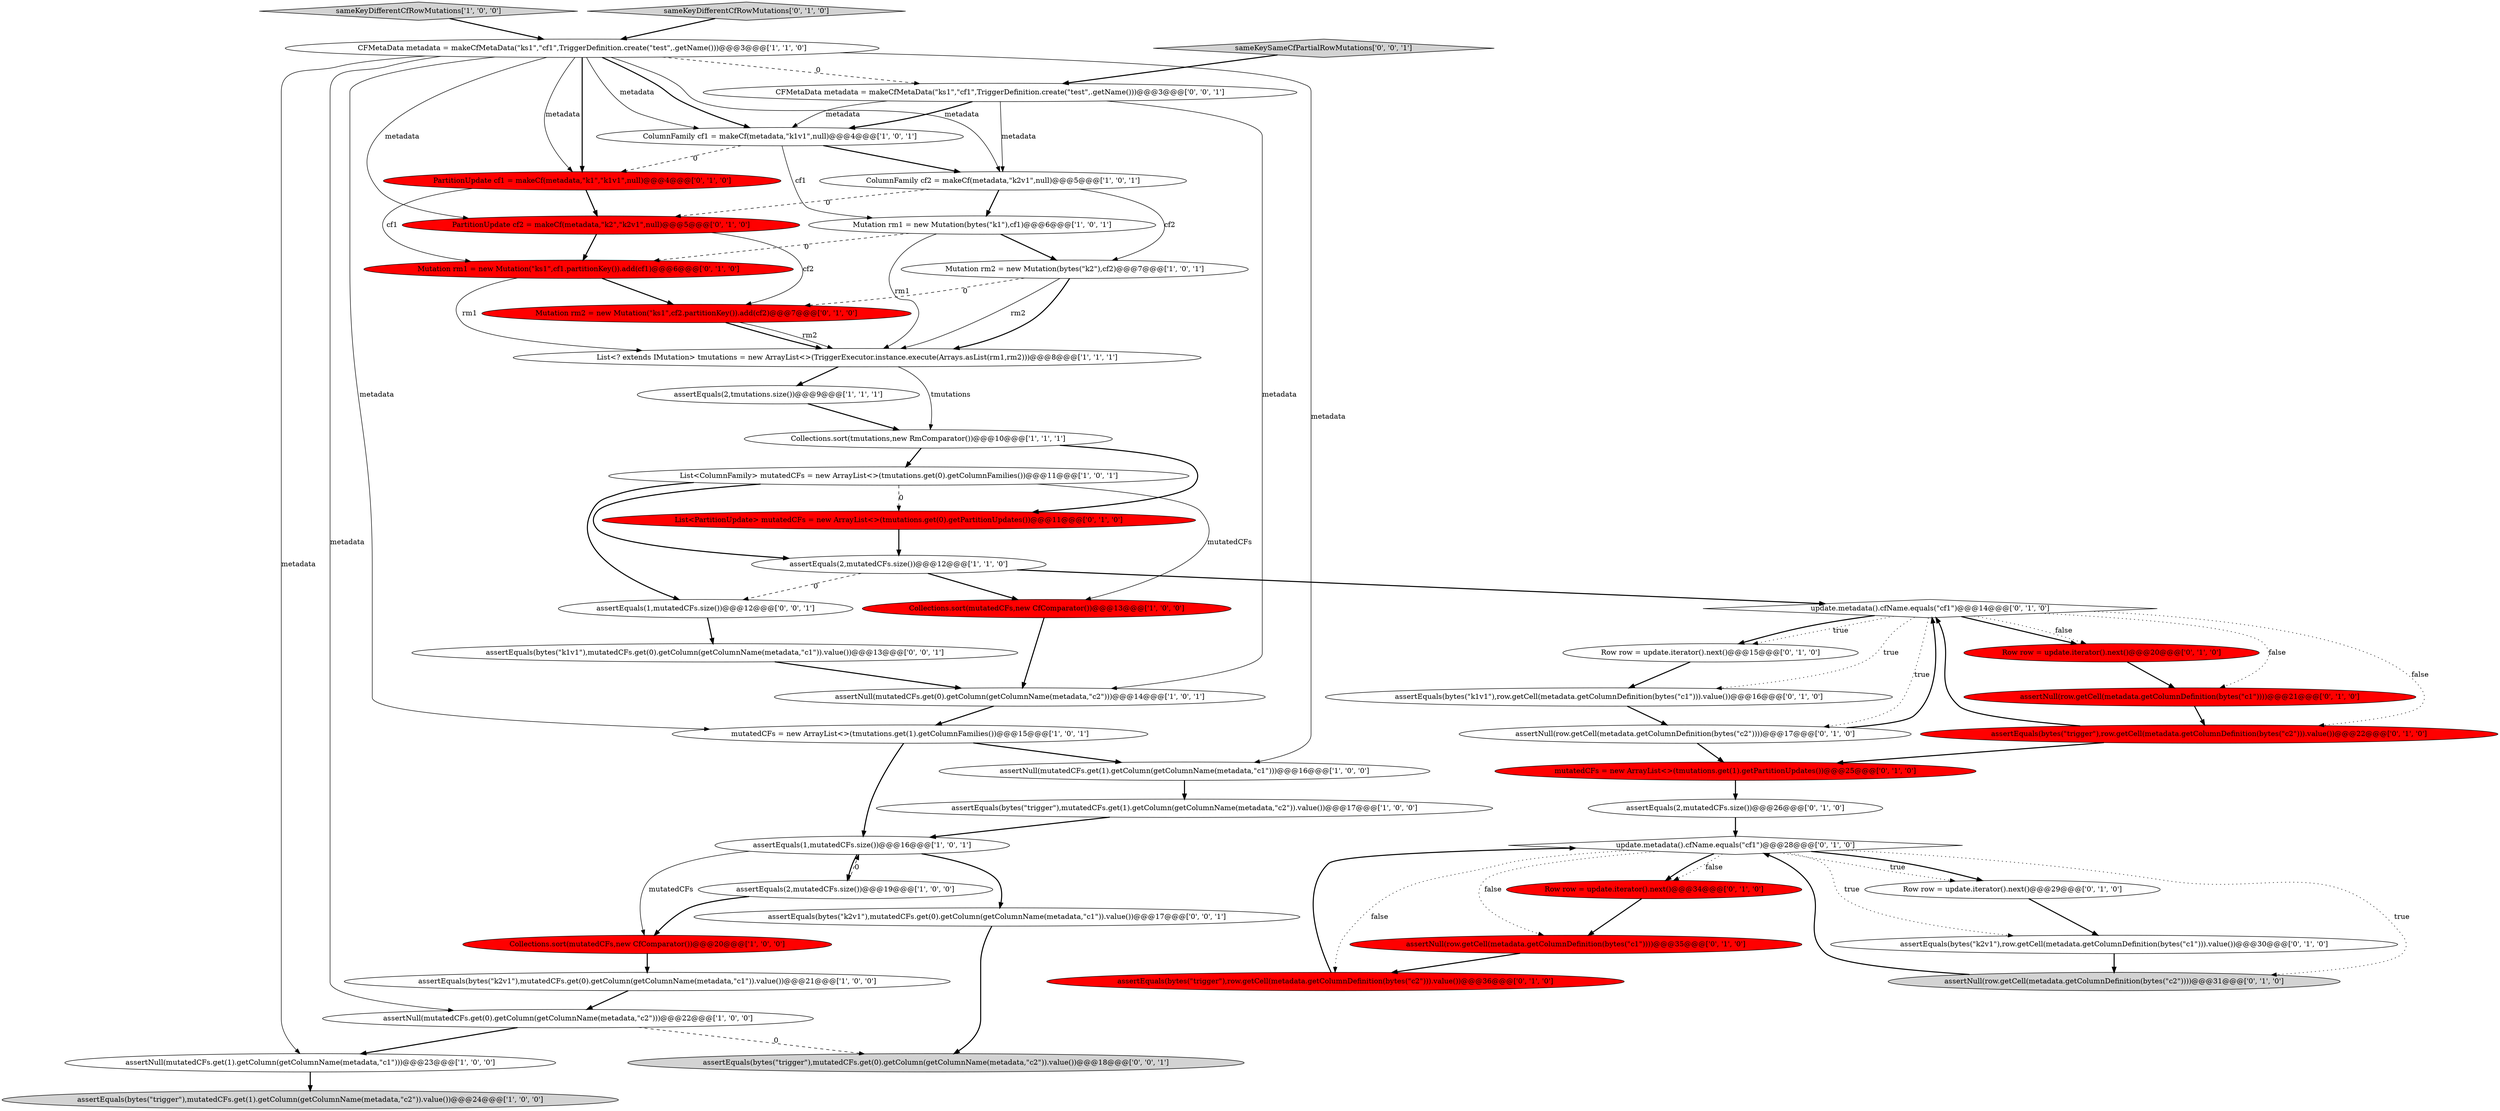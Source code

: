 digraph {
9 [style = filled, label = "CFMetaData metadata = makeCfMetaData(\"ks1\",\"cf1\",TriggerDefinition.create(\"test\",.getName()))@@@3@@@['1', '1', '0']", fillcolor = white, shape = ellipse image = "AAA0AAABBB1BBB"];
12 [style = filled, label = "Mutation rm1 = new Mutation(bytes(\"k1\"),cf1)@@@6@@@['1', '0', '1']", fillcolor = white, shape = ellipse image = "AAA0AAABBB1BBB"];
20 [style = filled, label = "ColumnFamily cf2 = makeCf(metadata,\"k2v1\",null)@@@5@@@['1', '0', '1']", fillcolor = white, shape = ellipse image = "AAA0AAABBB1BBB"];
35 [style = filled, label = "assertEquals(2,mutatedCFs.size())@@@26@@@['0', '1', '0']", fillcolor = white, shape = ellipse image = "AAA0AAABBB2BBB"];
7 [style = filled, label = "Collections.sort(mutatedCFs,new CfComparator())@@@13@@@['1', '0', '0']", fillcolor = red, shape = ellipse image = "AAA1AAABBB1BBB"];
13 [style = filled, label = "assertNull(mutatedCFs.get(0).getColumn(getColumnName(metadata,\"c2\")))@@@14@@@['1', '0', '1']", fillcolor = white, shape = ellipse image = "AAA0AAABBB1BBB"];
29 [style = filled, label = "assertNull(row.getCell(metadata.getColumnDefinition(bytes(\"c1\"))))@@@35@@@['0', '1', '0']", fillcolor = red, shape = ellipse image = "AAA1AAABBB2BBB"];
30 [style = filled, label = "PartitionUpdate cf2 = makeCf(metadata,\"k2\",\"k2v1\",null)@@@5@@@['0', '1', '0']", fillcolor = red, shape = ellipse image = "AAA1AAABBB2BBB"];
42 [style = filled, label = "assertNull(row.getCell(metadata.getColumnDefinition(bytes(\"c2\"))))@@@31@@@['0', '1', '0']", fillcolor = lightgray, shape = ellipse image = "AAA0AAABBB2BBB"];
34 [style = filled, label = "assertNull(row.getCell(metadata.getColumnDefinition(bytes(\"c2\"))))@@@17@@@['0', '1', '0']", fillcolor = white, shape = ellipse image = "AAA0AAABBB2BBB"];
50 [style = filled, label = "assertEquals(bytes(\"k1v1\"),mutatedCFs.get(0).getColumn(getColumnName(metadata,\"c1\")).value())@@@13@@@['0', '0', '1']", fillcolor = white, shape = ellipse image = "AAA0AAABBB3BBB"];
1 [style = filled, label = "sameKeyDifferentCfRowMutations['1', '0', '0']", fillcolor = lightgray, shape = diamond image = "AAA0AAABBB1BBB"];
0 [style = filled, label = "assertEquals(bytes(\"k2v1\"),mutatedCFs.get(0).getColumn(getColumnName(metadata,\"c1\")).value())@@@21@@@['1', '0', '0']", fillcolor = white, shape = ellipse image = "AAA0AAABBB1BBB"];
22 [style = filled, label = "assertNull(mutatedCFs.get(1).getColumn(getColumnName(metadata,\"c1\")))@@@23@@@['1', '0', '0']", fillcolor = white, shape = ellipse image = "AAA0AAABBB1BBB"];
3 [style = filled, label = "List<ColumnFamily> mutatedCFs = new ArrayList<>(tmutations.get(0).getColumnFamilies())@@@11@@@['1', '0', '1']", fillcolor = white, shape = ellipse image = "AAA0AAABBB1BBB"];
33 [style = filled, label = "Mutation rm2 = new Mutation(\"ks1\",cf2.partitionKey()).add(cf2)@@@7@@@['0', '1', '0']", fillcolor = red, shape = ellipse image = "AAA1AAABBB2BBB"];
16 [style = filled, label = "assertNull(mutatedCFs.get(0).getColumn(getColumnName(metadata,\"c2\")))@@@22@@@['1', '0', '0']", fillcolor = white, shape = ellipse image = "AAA0AAABBB1BBB"];
41 [style = filled, label = "assertEquals(bytes(\"k2v1\"),row.getCell(metadata.getColumnDefinition(bytes(\"c1\"))).value())@@@30@@@['0', '1', '0']", fillcolor = white, shape = ellipse image = "AAA0AAABBB2BBB"];
8 [style = filled, label = "Collections.sort(mutatedCFs,new CfComparator())@@@20@@@['1', '0', '0']", fillcolor = red, shape = ellipse image = "AAA1AAABBB1BBB"];
40 [style = filled, label = "PartitionUpdate cf1 = makeCf(metadata,\"k1\",\"k1v1\",null)@@@4@@@['0', '1', '0']", fillcolor = red, shape = ellipse image = "AAA1AAABBB2BBB"];
4 [style = filled, label = "ColumnFamily cf1 = makeCf(metadata,\"k1v1\",null)@@@4@@@['1', '0', '1']", fillcolor = white, shape = ellipse image = "AAA0AAABBB1BBB"];
48 [style = filled, label = "sameKeySameCfPartialRowMutations['0', '0', '1']", fillcolor = lightgray, shape = diamond image = "AAA0AAABBB3BBB"];
43 [style = filled, label = "sameKeyDifferentCfRowMutations['0', '1', '0']", fillcolor = lightgray, shape = diamond image = "AAA0AAABBB2BBB"];
14 [style = filled, label = "assertEquals(2,mutatedCFs.size())@@@12@@@['1', '1', '0']", fillcolor = white, shape = ellipse image = "AAA0AAABBB1BBB"];
19 [style = filled, label = "Mutation rm2 = new Mutation(bytes(\"k2\"),cf2)@@@7@@@['1', '0', '1']", fillcolor = white, shape = ellipse image = "AAA0AAABBB1BBB"];
49 [style = filled, label = "assertEquals(1,mutatedCFs.size())@@@12@@@['0', '0', '1']", fillcolor = white, shape = ellipse image = "AAA0AAABBB3BBB"];
38 [style = filled, label = "assertNull(row.getCell(metadata.getColumnDefinition(bytes(\"c1\"))))@@@21@@@['0', '1', '0']", fillcolor = red, shape = ellipse image = "AAA1AAABBB2BBB"];
21 [style = filled, label = "assertEquals(bytes(\"trigger\"),mutatedCFs.get(1).getColumn(getColumnName(metadata,\"c2\")).value())@@@24@@@['1', '0', '0']", fillcolor = lightgray, shape = ellipse image = "AAA0AAABBB1BBB"];
26 [style = filled, label = "update.metadata().cfName.equals(\"cf1\")@@@14@@@['0', '1', '0']", fillcolor = white, shape = diamond image = "AAA0AAABBB2BBB"];
37 [style = filled, label = "mutatedCFs = new ArrayList<>(tmutations.get(1).getPartitionUpdates())@@@25@@@['0', '1', '0']", fillcolor = red, shape = ellipse image = "AAA1AAABBB2BBB"];
18 [style = filled, label = "List<? extends IMutation> tmutations = new ArrayList<>(TriggerExecutor.instance.execute(Arrays.asList(rm1,rm2)))@@@8@@@['1', '1', '1']", fillcolor = white, shape = ellipse image = "AAA0AAABBB1BBB"];
32 [style = filled, label = "update.metadata().cfName.equals(\"cf1\")@@@28@@@['0', '1', '0']", fillcolor = white, shape = diamond image = "AAA0AAABBB2BBB"];
46 [style = filled, label = "assertEquals(bytes(\"trigger\"),mutatedCFs.get(0).getColumn(getColumnName(metadata,\"c2\")).value())@@@18@@@['0', '0', '1']", fillcolor = lightgray, shape = ellipse image = "AAA0AAABBB3BBB"];
15 [style = filled, label = "assertEquals(2,tmutations.size())@@@9@@@['1', '1', '1']", fillcolor = white, shape = ellipse image = "AAA0AAABBB1BBB"];
24 [style = filled, label = "assertEquals(bytes(\"k1v1\"),row.getCell(metadata.getColumnDefinition(bytes(\"c1\"))).value())@@@16@@@['0', '1', '0']", fillcolor = white, shape = ellipse image = "AAA0AAABBB2BBB"];
45 [style = filled, label = "assertEquals(bytes(\"k2v1\"),mutatedCFs.get(0).getColumn(getColumnName(metadata,\"c1\")).value())@@@17@@@['0', '0', '1']", fillcolor = white, shape = ellipse image = "AAA0AAABBB3BBB"];
23 [style = filled, label = "Mutation rm1 = new Mutation(\"ks1\",cf1.partitionKey()).add(cf1)@@@6@@@['0', '1', '0']", fillcolor = red, shape = ellipse image = "AAA1AAABBB2BBB"];
6 [style = filled, label = "assertEquals(bytes(\"trigger\"),mutatedCFs.get(1).getColumn(getColumnName(metadata,\"c2\")).value())@@@17@@@['1', '0', '0']", fillcolor = white, shape = ellipse image = "AAA0AAABBB1BBB"];
5 [style = filled, label = "assertEquals(2,mutatedCFs.size())@@@19@@@['1', '0', '0']", fillcolor = white, shape = ellipse image = "AAA0AAABBB1BBB"];
2 [style = filled, label = "Collections.sort(tmutations,new RmComparator())@@@10@@@['1', '1', '1']", fillcolor = white, shape = ellipse image = "AAA0AAABBB1BBB"];
36 [style = filled, label = "Row row = update.iterator().next()@@@34@@@['0', '1', '0']", fillcolor = red, shape = ellipse image = "AAA1AAABBB2BBB"];
31 [style = filled, label = "assertEquals(bytes(\"trigger\"),row.getCell(metadata.getColumnDefinition(bytes(\"c2\"))).value())@@@22@@@['0', '1', '0']", fillcolor = red, shape = ellipse image = "AAA1AAABBB2BBB"];
47 [style = filled, label = "CFMetaData metadata = makeCfMetaData(\"ks1\",\"cf1\",TriggerDefinition.create(\"test\",.getName()))@@@3@@@['0', '0', '1']", fillcolor = white, shape = ellipse image = "AAA0AAABBB3BBB"];
11 [style = filled, label = "mutatedCFs = new ArrayList<>(tmutations.get(1).getColumnFamilies())@@@15@@@['1', '0', '1']", fillcolor = white, shape = ellipse image = "AAA0AAABBB1BBB"];
27 [style = filled, label = "Row row = update.iterator().next()@@@20@@@['0', '1', '0']", fillcolor = red, shape = ellipse image = "AAA1AAABBB2BBB"];
39 [style = filled, label = "Row row = update.iterator().next()@@@29@@@['0', '1', '0']", fillcolor = white, shape = ellipse image = "AAA0AAABBB2BBB"];
28 [style = filled, label = "Row row = update.iterator().next()@@@15@@@['0', '1', '0']", fillcolor = white, shape = ellipse image = "AAA0AAABBB2BBB"];
17 [style = filled, label = "assertEquals(1,mutatedCFs.size())@@@16@@@['1', '0', '1']", fillcolor = white, shape = ellipse image = "AAA0AAABBB1BBB"];
25 [style = filled, label = "List<PartitionUpdate> mutatedCFs = new ArrayList<>(tmutations.get(0).getPartitionUpdates())@@@11@@@['0', '1', '0']", fillcolor = red, shape = ellipse image = "AAA1AAABBB2BBB"];
10 [style = filled, label = "assertNull(mutatedCFs.get(1).getColumn(getColumnName(metadata,\"c1\")))@@@16@@@['1', '0', '0']", fillcolor = white, shape = ellipse image = "AAA0AAABBB1BBB"];
44 [style = filled, label = "assertEquals(bytes(\"trigger\"),row.getCell(metadata.getColumnDefinition(bytes(\"c2\"))).value())@@@36@@@['0', '1', '0']", fillcolor = red, shape = ellipse image = "AAA1AAABBB2BBB"];
19->18 [style = solid, label="rm2"];
31->37 [style = bold, label=""];
27->38 [style = bold, label=""];
26->31 [style = dotted, label="false"];
36->29 [style = bold, label=""];
47->13 [style = solid, label="metadata"];
9->22 [style = solid, label="metadata"];
4->12 [style = solid, label="cf1"];
24->34 [style = bold, label=""];
9->4 [style = solid, label="metadata"];
17->45 [style = bold, label=""];
25->14 [style = bold, label=""];
38->31 [style = bold, label=""];
40->23 [style = solid, label="cf1"];
30->33 [style = solid, label="cf2"];
14->7 [style = bold, label=""];
8->0 [style = bold, label=""];
32->42 [style = dotted, label="true"];
23->33 [style = bold, label=""];
32->29 [style = dotted, label="false"];
33->18 [style = bold, label=""];
34->26 [style = bold, label=""];
26->28 [style = dotted, label="true"];
26->24 [style = dotted, label="true"];
29->44 [style = bold, label=""];
26->28 [style = bold, label=""];
2->25 [style = bold, label=""];
41->42 [style = bold, label=""];
9->40 [style = bold, label=""];
33->18 [style = solid, label="rm2"];
17->5 [style = bold, label=""];
19->18 [style = bold, label=""];
18->2 [style = solid, label="tmutations"];
18->15 [style = bold, label=""];
9->10 [style = solid, label="metadata"];
13->11 [style = bold, label=""];
9->40 [style = solid, label="metadata"];
9->11 [style = solid, label="metadata"];
26->27 [style = bold, label=""];
26->38 [style = dotted, label="false"];
9->20 [style = solid, label="metadata"];
44->32 [style = bold, label=""];
42->32 [style = bold, label=""];
28->24 [style = bold, label=""];
20->19 [style = solid, label="cf2"];
32->36 [style = bold, label=""];
39->41 [style = bold, label=""];
11->17 [style = bold, label=""];
45->46 [style = bold, label=""];
6->17 [style = bold, label=""];
0->16 [style = bold, label=""];
12->23 [style = dashed, label="0"];
32->36 [style = dotted, label="false"];
2->3 [style = bold, label=""];
35->32 [style = bold, label=""];
9->30 [style = solid, label="metadata"];
50->13 [style = bold, label=""];
43->9 [style = bold, label=""];
10->6 [style = bold, label=""];
1->9 [style = bold, label=""];
49->50 [style = bold, label=""];
31->26 [style = bold, label=""];
5->17 [style = dashed, label="0"];
11->10 [style = bold, label=""];
20->30 [style = dashed, label="0"];
4->20 [style = bold, label=""];
40->30 [style = bold, label=""];
32->39 [style = bold, label=""];
37->35 [style = bold, label=""];
47->4 [style = solid, label="metadata"];
7->13 [style = bold, label=""];
5->8 [style = bold, label=""];
15->2 [style = bold, label=""];
47->20 [style = solid, label="metadata"];
32->41 [style = dotted, label="true"];
23->18 [style = solid, label="rm1"];
32->39 [style = dotted, label="true"];
32->44 [style = dotted, label="false"];
17->8 [style = solid, label="mutatedCFs"];
26->34 [style = dotted, label="true"];
12->18 [style = solid, label="rm1"];
9->4 [style = bold, label=""];
3->14 [style = bold, label=""];
3->7 [style = solid, label="mutatedCFs"];
30->23 [style = bold, label=""];
22->21 [style = bold, label=""];
16->22 [style = bold, label=""];
9->16 [style = solid, label="metadata"];
16->46 [style = dashed, label="0"];
9->47 [style = dashed, label="0"];
14->26 [style = bold, label=""];
34->37 [style = bold, label=""];
48->47 [style = bold, label=""];
20->12 [style = bold, label=""];
3->49 [style = bold, label=""];
14->49 [style = dashed, label="0"];
12->19 [style = bold, label=""];
4->40 [style = dashed, label="0"];
19->33 [style = dashed, label="0"];
26->27 [style = dotted, label="false"];
47->4 [style = bold, label=""];
3->25 [style = dashed, label="0"];
}
